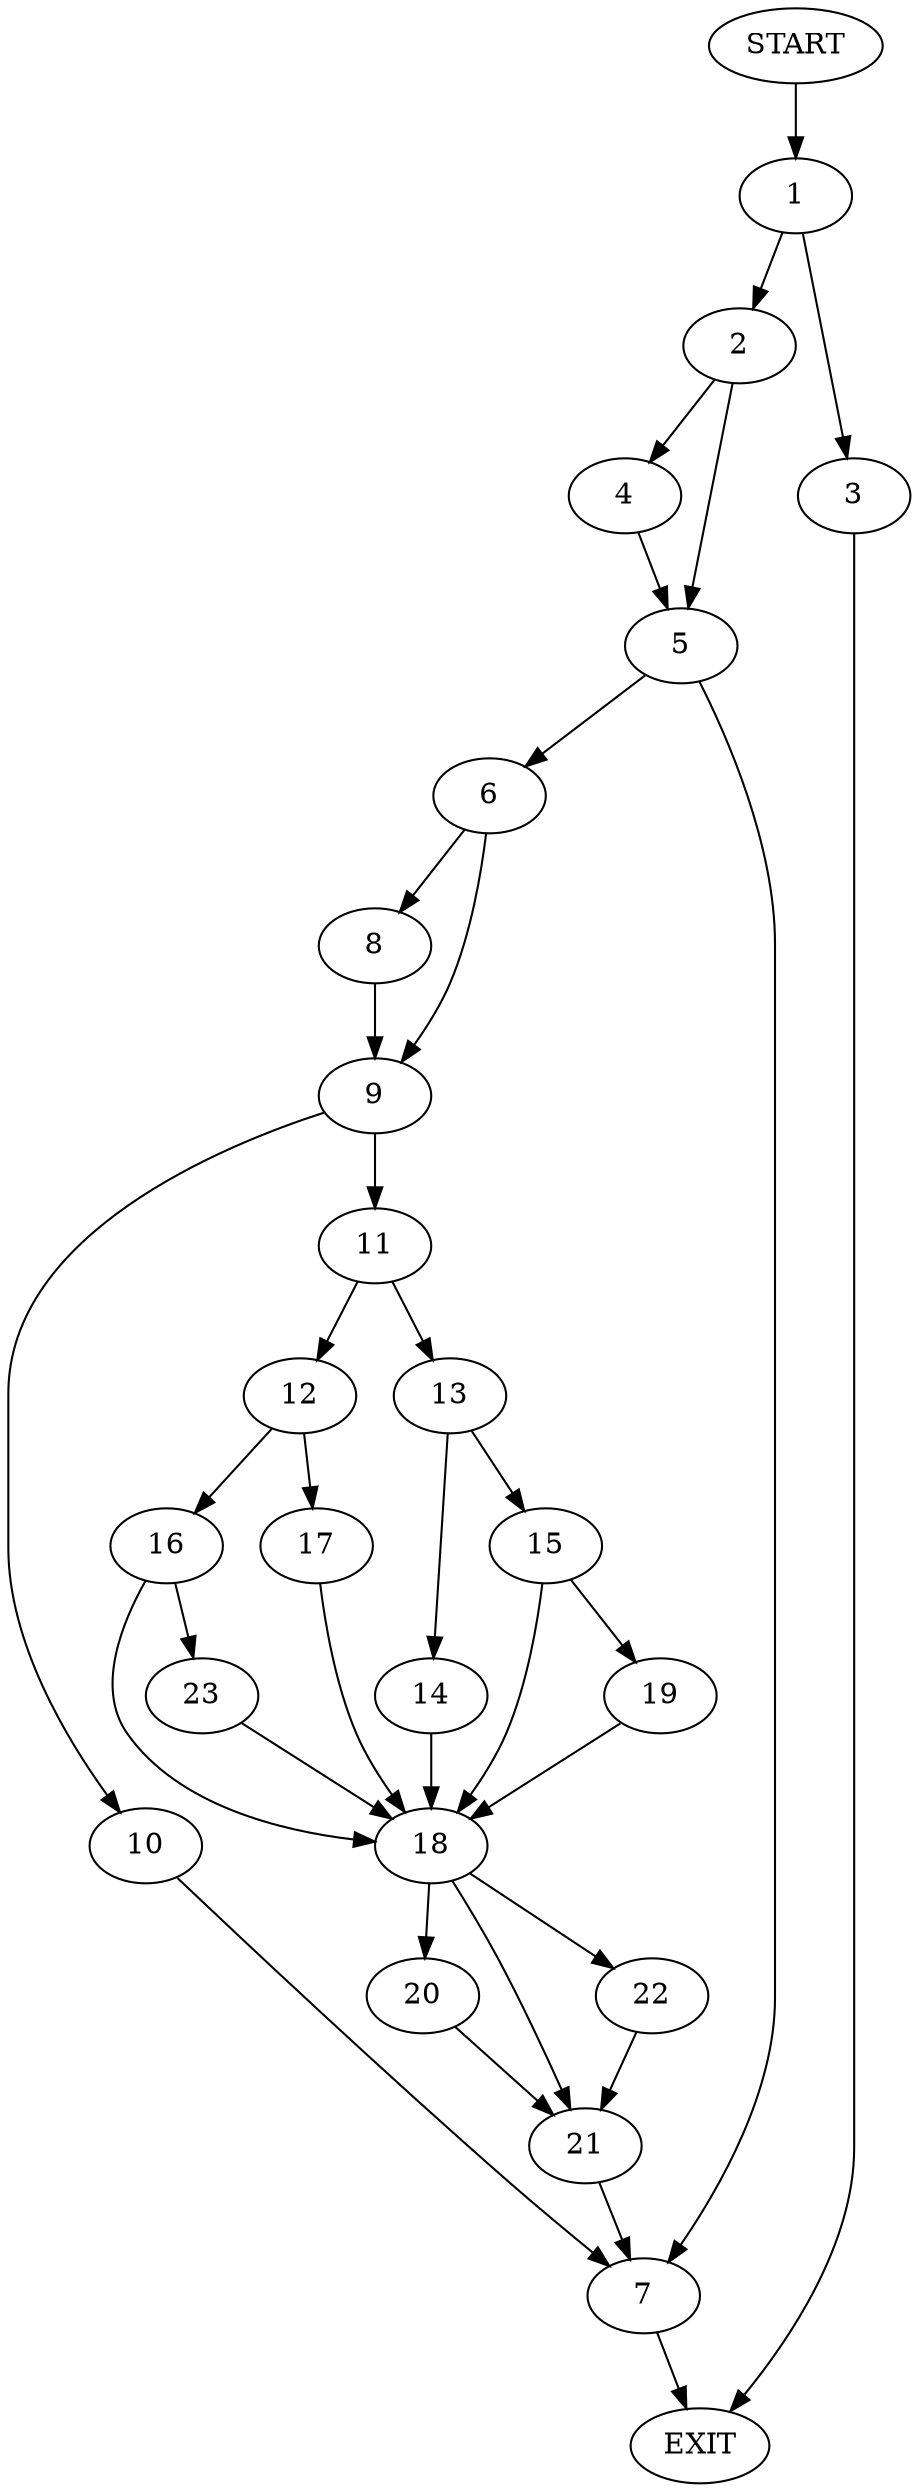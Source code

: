 digraph {
0 [label="START"]
24 [label="EXIT"]
0 -> 1
1 -> 2
1 -> 3
3 -> 24
2 -> 4
2 -> 5
5 -> 6
5 -> 7
4 -> 5
6 -> 8
6 -> 9
7 -> 24
8 -> 9
9 -> 10
9 -> 11
11 -> 12
11 -> 13
10 -> 7
13 -> 14
13 -> 15
12 -> 16
12 -> 17
14 -> 18
15 -> 18
15 -> 19
18 -> 20
18 -> 21
18 -> 22
19 -> 18
17 -> 18
16 -> 18
16 -> 23
23 -> 18
20 -> 21
21 -> 7
22 -> 21
}
